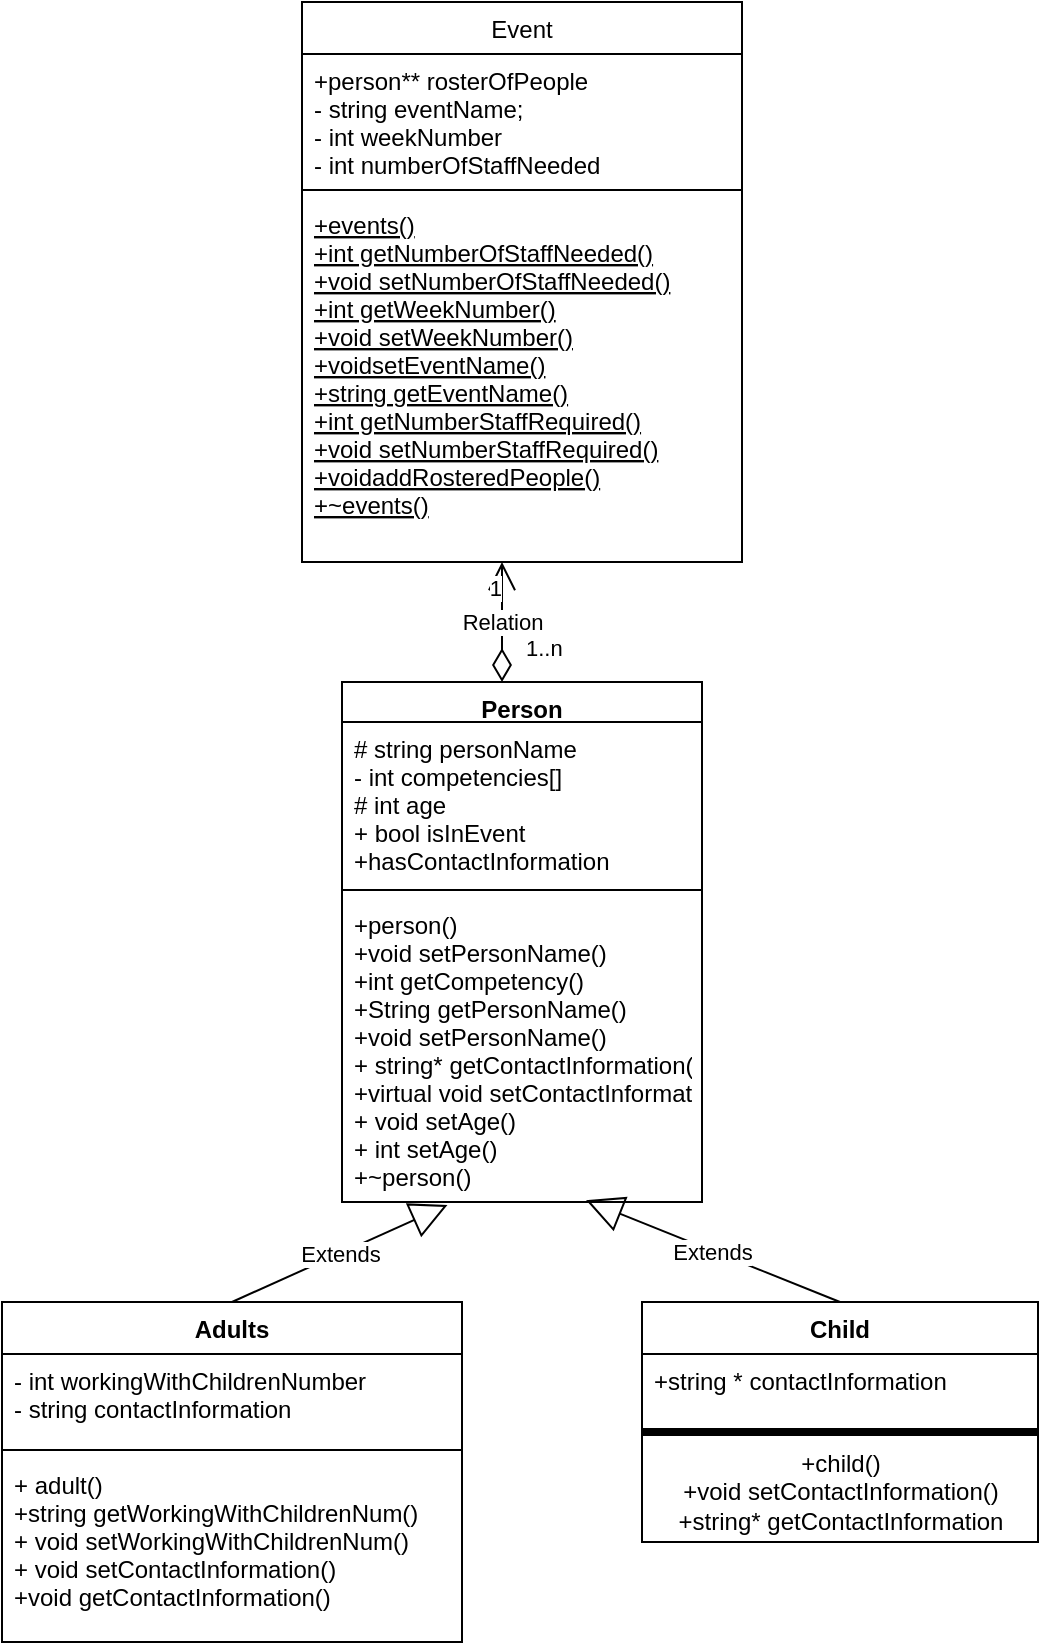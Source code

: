 <mxfile>
    <diagram id="C5RBs43oDa-KdzZeNtuy" name="Page-1">
        <mxGraphModel dx="802" dy="847" grid="1" gridSize="10" guides="1" tooltips="1" connect="1" arrows="1" fold="1" page="1" pageScale="1" pageWidth="827" pageHeight="1169" math="0" shadow="0">
            <root>
                <mxCell id="WIyWlLk6GJQsqaUBKTNV-0"/>
                <mxCell id="WIyWlLk6GJQsqaUBKTNV-1" parent="WIyWlLk6GJQsqaUBKTNV-0"/>
                <mxCell id="zkfFHV4jXpPFQw0GAbJ--6" value="Event" style="swimlane;fontStyle=0;align=center;verticalAlign=top;childLayout=stackLayout;horizontal=1;startSize=26;horizontalStack=0;resizeParent=1;resizeLast=0;collapsible=1;marginBottom=0;rounded=0;shadow=0;strokeWidth=1;" parent="WIyWlLk6GJQsqaUBKTNV-1" vertex="1">
                    <mxGeometry x="190" y="300" width="220" height="280" as="geometry">
                        <mxRectangle x="130" y="380" width="160" height="26" as="alternateBounds"/>
                    </mxGeometry>
                </mxCell>
                <mxCell id="zkfFHV4jXpPFQw0GAbJ--7" value="+person** rosterOfPeople&#10;- string eventName;&#10;- int weekNumber&#10;- int numberOfStaffNeeded" style="text;align=left;verticalAlign=top;spacingLeft=4;spacingRight=4;overflow=hidden;rotatable=0;points=[[0,0.5],[1,0.5]];portConstraint=eastwest;" parent="zkfFHV4jXpPFQw0GAbJ--6" vertex="1">
                    <mxGeometry y="26" width="220" height="64" as="geometry"/>
                </mxCell>
                <mxCell id="zkfFHV4jXpPFQw0GAbJ--9" value="" style="line;html=1;strokeWidth=1;align=left;verticalAlign=middle;spacingTop=-1;spacingLeft=3;spacingRight=3;rotatable=0;labelPosition=right;points=[];portConstraint=eastwest;" parent="zkfFHV4jXpPFQw0GAbJ--6" vertex="1">
                    <mxGeometry y="90" width="220" height="8" as="geometry"/>
                </mxCell>
                <mxCell id="zkfFHV4jXpPFQw0GAbJ--10" value="+events()&#10;+int getNumberOfStaffNeeded()&#10;+void setNumberOfStaffNeeded()&#10;+int getWeekNumber()&#10;+void setWeekNumber()&#10;+voidsetEventName()&#10;+string getEventName()&#10;+int getNumberStaffRequired()&#10;+void setNumberStaffRequired()&#10;+voidaddRosteredPeople()&#10;+~events()&#10;&#10;" style="text;align=left;verticalAlign=top;spacingLeft=4;spacingRight=4;overflow=hidden;rotatable=0;points=[[0,0.5],[1,0.5]];portConstraint=eastwest;fontStyle=4" parent="zkfFHV4jXpPFQw0GAbJ--6" vertex="1">
                    <mxGeometry y="98" width="220" height="182" as="geometry"/>
                </mxCell>
                <mxCell id="PKsJKQqPV7YX6nOiL1vu-0" value="Person" style="swimlane;fontStyle=1;align=center;verticalAlign=top;childLayout=stackLayout;horizontal=1;startSize=20;horizontalStack=0;resizeParent=1;resizeParentMax=0;resizeLast=0;collapsible=1;marginBottom=0;" parent="WIyWlLk6GJQsqaUBKTNV-1" vertex="1">
                    <mxGeometry x="210" y="640" width="180" height="260" as="geometry"/>
                </mxCell>
                <mxCell id="PKsJKQqPV7YX6nOiL1vu-1" value="# string personName&#10;- int competencies[]&#10;# int age&#10;+ bool isInEvent&#10;+hasContactInformation&#10;&#10;" style="text;strokeColor=none;fillColor=none;align=left;verticalAlign=top;spacingLeft=4;spacingRight=4;overflow=hidden;rotatable=0;points=[[0,0.5],[1,0.5]];portConstraint=eastwest;" parent="PKsJKQqPV7YX6nOiL1vu-0" vertex="1">
                    <mxGeometry y="20" width="180" height="80" as="geometry"/>
                </mxCell>
                <mxCell id="PKsJKQqPV7YX6nOiL1vu-2" value="" style="line;strokeWidth=1;fillColor=none;align=left;verticalAlign=middle;spacingTop=-1;spacingLeft=3;spacingRight=3;rotatable=0;labelPosition=right;points=[];portConstraint=eastwest;" parent="PKsJKQqPV7YX6nOiL1vu-0" vertex="1">
                    <mxGeometry y="100" width="180" height="8" as="geometry"/>
                </mxCell>
                <mxCell id="PKsJKQqPV7YX6nOiL1vu-3" value="+person()&#10;+void setPersonName()&#10;+int getCompetency()&#10;+String getPersonName()&#10;+void setPersonName()&#10;+ string* getContactInformation()&#10;+virtual void setContactInformation&#10;+ void setAge()&#10;+ int setAge()&#10;+~person()&#10;&#10;" style="text;strokeColor=none;fillColor=none;align=left;verticalAlign=top;spacingLeft=4;spacingRight=4;overflow=hidden;rotatable=0;points=[[0,0.5],[1,0.5]];portConstraint=eastwest;" parent="PKsJKQqPV7YX6nOiL1vu-0" vertex="1">
                    <mxGeometry y="108" width="180" height="152" as="geometry"/>
                </mxCell>
                <mxCell id="PKsJKQqPV7YX6nOiL1vu-4" value="Child" style="swimlane;fontStyle=1;align=center;verticalAlign=top;childLayout=stackLayout;horizontal=1;startSize=26;horizontalStack=0;resizeParent=1;resizeParentMax=0;resizeLast=0;collapsible=1;marginBottom=0;" parent="WIyWlLk6GJQsqaUBKTNV-1" vertex="1">
                    <mxGeometry x="360" y="950" width="198" height="120" as="geometry"/>
                </mxCell>
                <mxCell id="PKsJKQqPV7YX6nOiL1vu-5" value="+string * contactInformation" style="text;strokeColor=none;fillColor=none;align=left;verticalAlign=top;spacingLeft=4;spacingRight=4;overflow=hidden;rotatable=0;points=[[0,0.5],[1,0.5]];portConstraint=eastwest;" parent="PKsJKQqPV7YX6nOiL1vu-4" vertex="1">
                    <mxGeometry y="26" width="198" height="34" as="geometry"/>
                </mxCell>
                <mxCell id="4" value="" style="line;strokeWidth=4;html=1;perimeter=backbonePerimeter;points=[];outlineConnect=0;" parent="PKsJKQqPV7YX6nOiL1vu-4" vertex="1">
                    <mxGeometry y="60" width="198" height="10" as="geometry"/>
                </mxCell>
                <mxCell id="3" value="+child()&lt;br&gt;+void setContactInformation()&lt;br&gt;+string* getContactInformation" style="text;html=1;align=center;verticalAlign=middle;resizable=0;points=[];autosize=1;strokeColor=none;" parent="PKsJKQqPV7YX6nOiL1vu-4" vertex="1">
                    <mxGeometry y="70" width="198" height="50" as="geometry"/>
                </mxCell>
                <mxCell id="PKsJKQqPV7YX6nOiL1vu-8" value="Adults" style="swimlane;fontStyle=1;align=center;verticalAlign=top;childLayout=stackLayout;horizontal=1;startSize=26;horizontalStack=0;resizeParent=1;resizeParentMax=0;resizeLast=0;collapsible=1;marginBottom=0;" parent="WIyWlLk6GJQsqaUBKTNV-1" vertex="1">
                    <mxGeometry x="40" y="950" width="230" height="170" as="geometry"/>
                </mxCell>
                <mxCell id="ljBFtL3j8um4c9siC0ev-3" value="- int workingWithChildrenNumber&#10;- string contactInformation" style="text;strokeColor=none;fillColor=none;align=left;verticalAlign=top;spacingLeft=4;spacingRight=4;overflow=hidden;rotatable=0;points=[[0,0.5],[1,0.5]];portConstraint=eastwest;" parent="PKsJKQqPV7YX6nOiL1vu-8" vertex="1">
                    <mxGeometry y="26" width="230" height="44" as="geometry"/>
                </mxCell>
                <mxCell id="PKsJKQqPV7YX6nOiL1vu-10" value="" style="line;strokeWidth=1;fillColor=none;align=left;verticalAlign=middle;spacingTop=-1;spacingLeft=3;spacingRight=3;rotatable=0;labelPosition=right;points=[];portConstraint=eastwest;" parent="PKsJKQqPV7YX6nOiL1vu-8" vertex="1">
                    <mxGeometry y="70" width="230" height="8" as="geometry"/>
                </mxCell>
                <mxCell id="ljBFtL3j8um4c9siC0ev-7" value="+ adult()&#10;+string getWorkingWithChildrenNum()&#10;+ void setWorkingWithChildrenNum()&#10;+ void setContactInformation()&#10;+void getContactInformation()" style="text;strokeColor=none;fillColor=none;align=left;verticalAlign=top;spacingLeft=4;spacingRight=4;overflow=hidden;rotatable=0;points=[[0,0.5],[1,0.5]];portConstraint=eastwest;" parent="PKsJKQqPV7YX6nOiL1vu-8" vertex="1">
                    <mxGeometry y="78" width="230" height="92" as="geometry"/>
                </mxCell>
                <mxCell id="PKsJKQqPV7YX6nOiL1vu-16" value="Extends" style="endArrow=block;endSize=16;endFill=0;html=1;exitX=0.5;exitY=0;exitDx=0;exitDy=0;entryX=0.678;entryY=0.994;entryDx=0;entryDy=0;entryPerimeter=0;" parent="WIyWlLk6GJQsqaUBKTNV-1" source="PKsJKQqPV7YX6nOiL1vu-4" edge="1" target="PKsJKQqPV7YX6nOiL1vu-3">
                    <mxGeometry width="160" relative="1" as="geometry">
                        <mxPoint x="250" y="620" as="sourcePoint"/>
                        <mxPoint x="310" y="880" as="targetPoint"/>
                    </mxGeometry>
                </mxCell>
                <mxCell id="PKsJKQqPV7YX6nOiL1vu-17" value="Extends" style="endArrow=block;endSize=16;endFill=0;html=1;exitX=0.5;exitY=0;exitDx=0;exitDy=0;entryX=0.293;entryY=1.01;entryDx=0;entryDy=0;entryPerimeter=0;" parent="WIyWlLk6GJQsqaUBKTNV-1" source="PKsJKQqPV7YX6nOiL1vu-8" edge="1" target="PKsJKQqPV7YX6nOiL1vu-3">
                    <mxGeometry width="160" relative="1" as="geometry">
                        <mxPoint x="470" y="840" as="sourcePoint"/>
                        <mxPoint x="290" y="880" as="targetPoint"/>
                        <Array as="points"/>
                    </mxGeometry>
                </mxCell>
                <mxCell id="7" value="Relation" style="endArrow=open;html=1;endSize=12;startArrow=diamondThin;startSize=14;startFill=0;edgeStyle=orthogonalEdgeStyle;exitX=0.5;exitY=0;exitDx=0;exitDy=0;" parent="WIyWlLk6GJQsqaUBKTNV-1" edge="1">
                    <mxGeometry relative="1" as="geometry">
                        <mxPoint x="290" y="640" as="sourcePoint"/>
                        <mxPoint x="290" y="580" as="targetPoint"/>
                    </mxGeometry>
                </mxCell>
                <mxCell id="8" value="1..n" style="edgeLabel;resizable=0;html=1;align=left;verticalAlign=top;" parent="7" connectable="0" vertex="1">
                    <mxGeometry x="-1" relative="1" as="geometry">
                        <mxPoint x="10" y="-30" as="offset"/>
                    </mxGeometry>
                </mxCell>
                <mxCell id="9" value="1" style="edgeLabel;resizable=0;html=1;align=right;verticalAlign=top;" parent="7" connectable="0" vertex="1">
                    <mxGeometry x="1" relative="1" as="geometry"/>
                </mxCell>
            </root>
        </mxGraphModel>
    </diagram>
</mxfile>